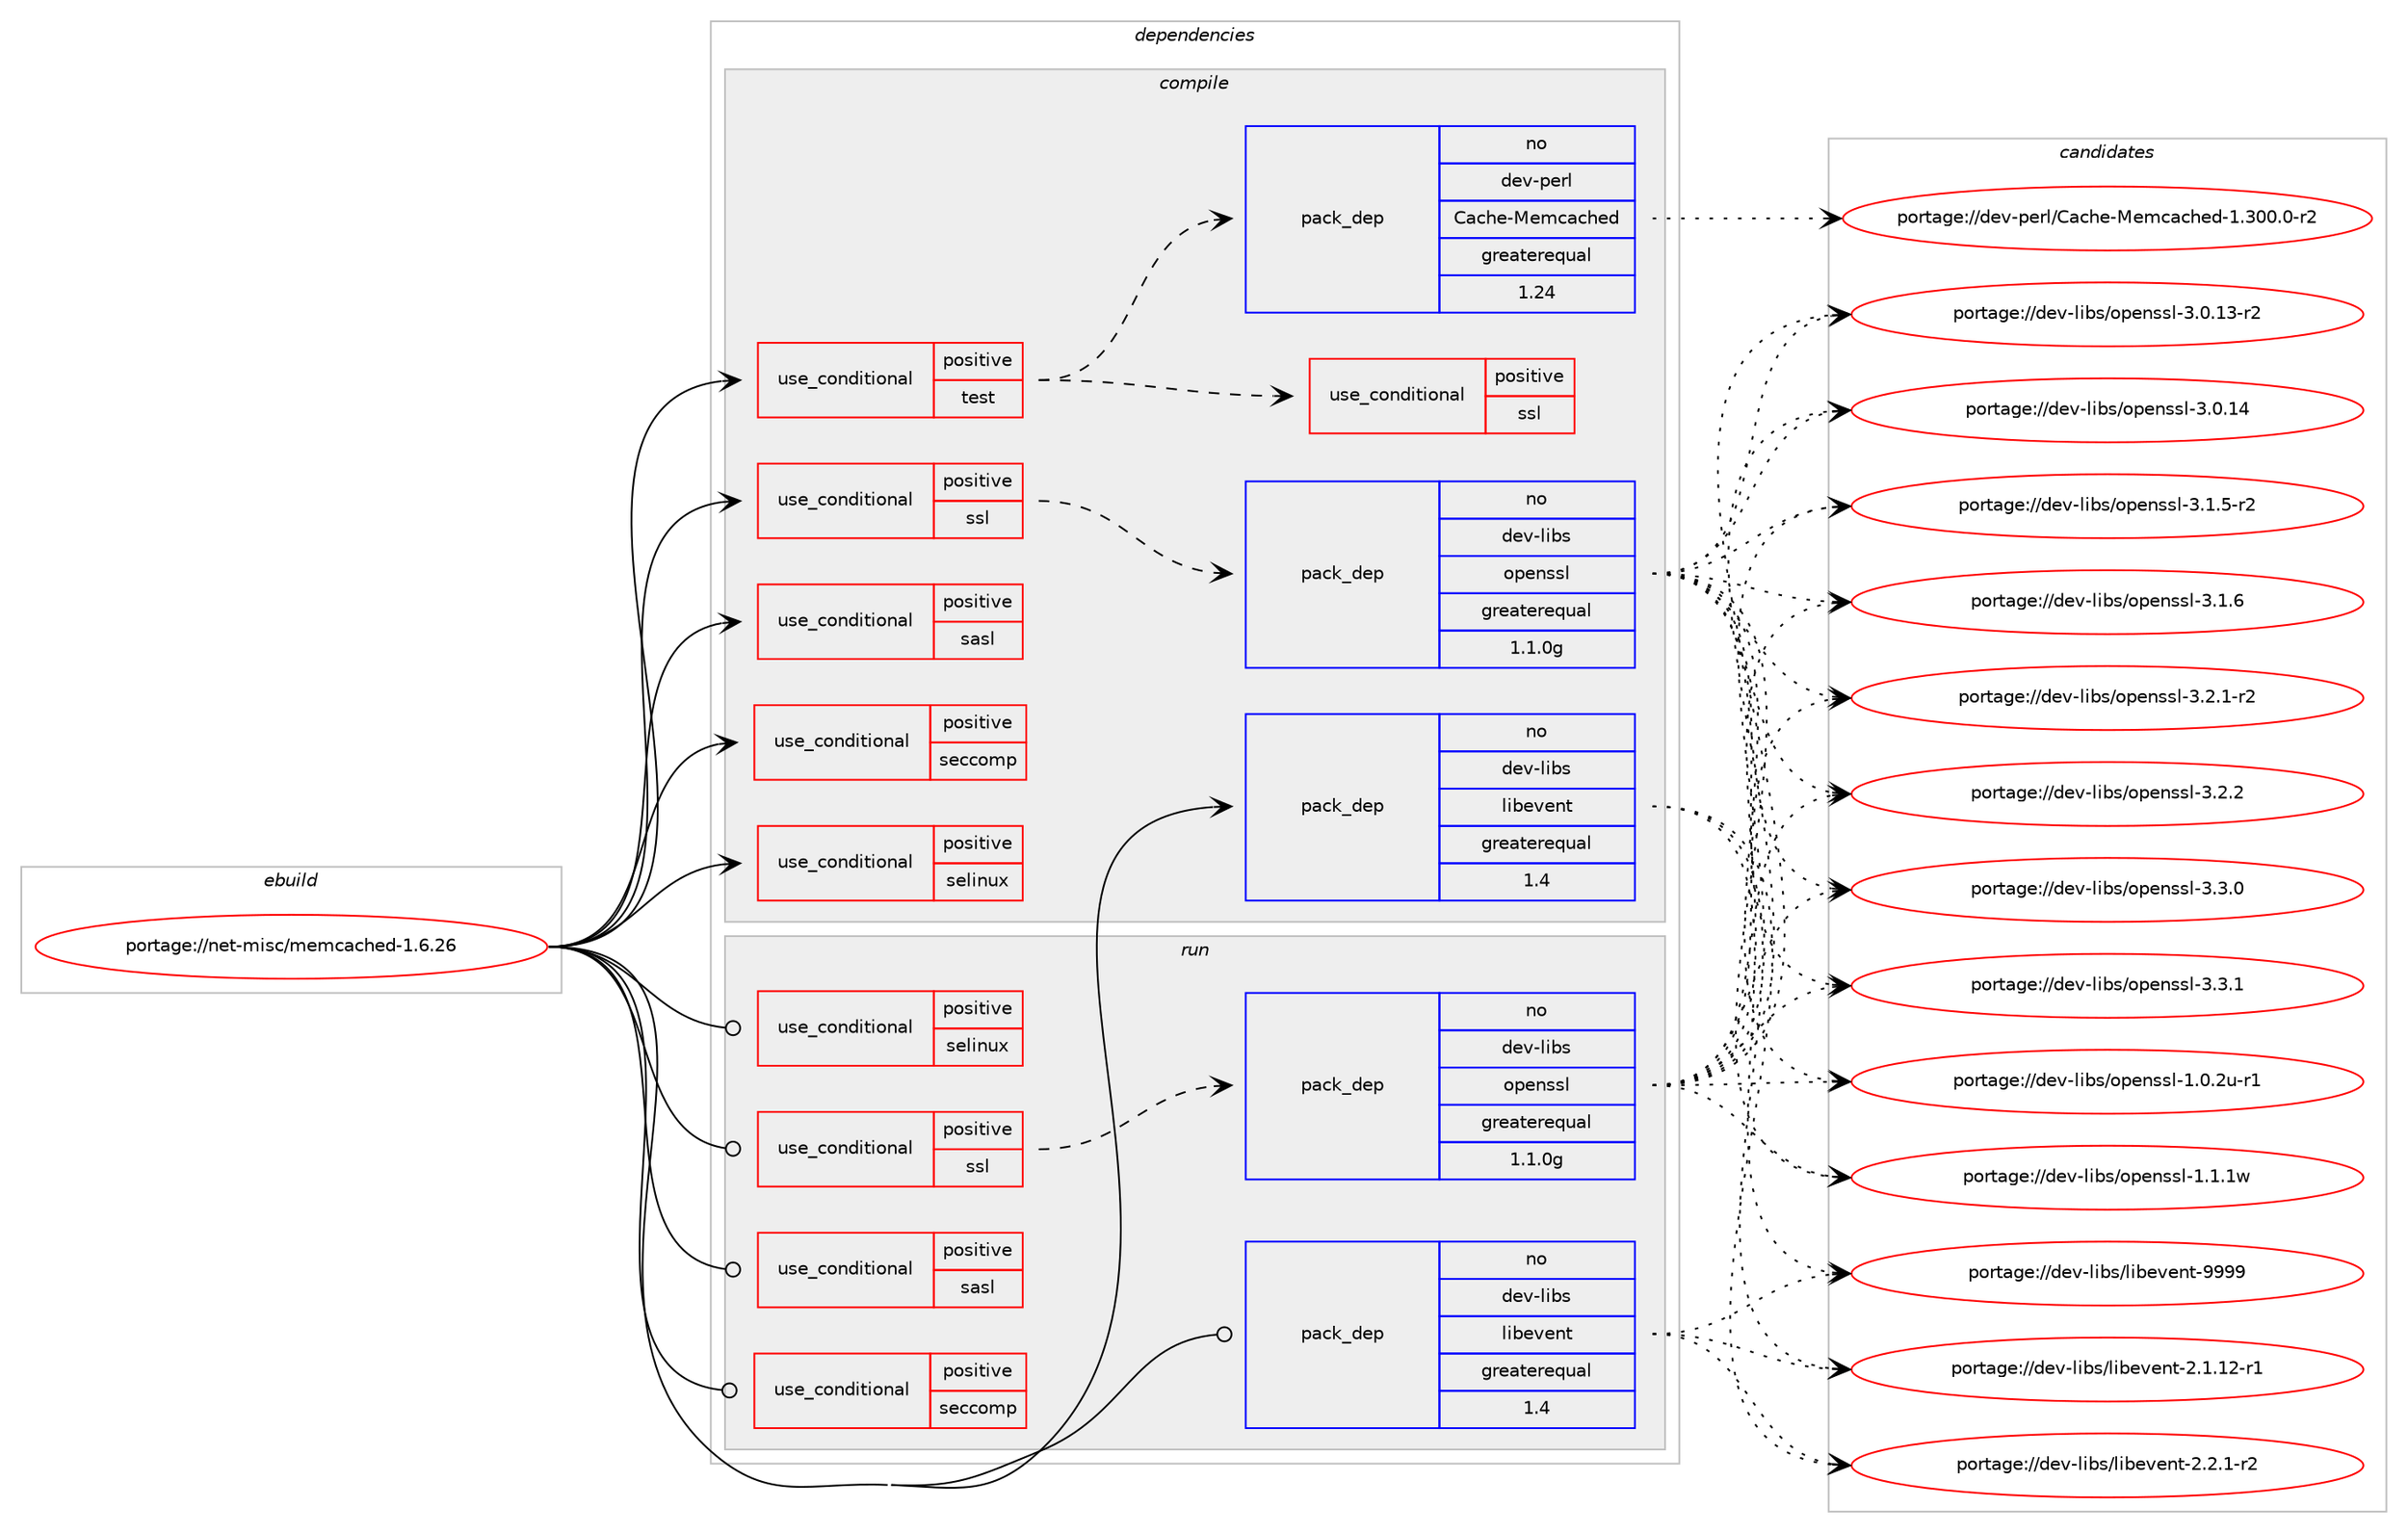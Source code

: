 digraph prolog {

# *************
# Graph options
# *************

newrank=true;
concentrate=true;
compound=true;
graph [rankdir=LR,fontname=Helvetica,fontsize=10,ranksep=1.5];#, ranksep=2.5, nodesep=0.2];
edge  [arrowhead=vee];
node  [fontname=Helvetica,fontsize=10];

# **********
# The ebuild
# **********

subgraph cluster_leftcol {
color=gray;
rank=same;
label=<<i>ebuild</i>>;
id [label="portage://net-misc/memcached-1.6.26", color=red, width=4, href="../net-misc/memcached-1.6.26.svg"];
}

# ****************
# The dependencies
# ****************

subgraph cluster_midcol {
color=gray;
label=<<i>dependencies</i>>;
subgraph cluster_compile {
fillcolor="#eeeeee";
style=filled;
label=<<i>compile</i>>;
subgraph cond95448 {
dependency188939 [label=<<TABLE BORDER="0" CELLBORDER="1" CELLSPACING="0" CELLPADDING="4"><TR><TD ROWSPAN="3" CELLPADDING="10">use_conditional</TD></TR><TR><TD>positive</TD></TR><TR><TD>sasl</TD></TR></TABLE>>, shape=none, color=red];
# *** BEGIN UNKNOWN DEPENDENCY TYPE (TODO) ***
# dependency188939 -> package_dependency(portage://net-misc/memcached-1.6.26,install,no,dev-libs,cyrus-sasl,none,[,,],[],[])
# *** END UNKNOWN DEPENDENCY TYPE (TODO) ***

}
id:e -> dependency188939:w [weight=20,style="solid",arrowhead="vee"];
subgraph cond95449 {
dependency188940 [label=<<TABLE BORDER="0" CELLBORDER="1" CELLSPACING="0" CELLPADDING="4"><TR><TD ROWSPAN="3" CELLPADDING="10">use_conditional</TD></TR><TR><TD>positive</TD></TR><TR><TD>seccomp</TD></TR></TABLE>>, shape=none, color=red];
# *** BEGIN UNKNOWN DEPENDENCY TYPE (TODO) ***
# dependency188940 -> package_dependency(portage://net-misc/memcached-1.6.26,install,no,sys-libs,libseccomp,none,[,,],[],[])
# *** END UNKNOWN DEPENDENCY TYPE (TODO) ***

}
id:e -> dependency188940:w [weight=20,style="solid",arrowhead="vee"];
subgraph cond95450 {
dependency188941 [label=<<TABLE BORDER="0" CELLBORDER="1" CELLSPACING="0" CELLPADDING="4"><TR><TD ROWSPAN="3" CELLPADDING="10">use_conditional</TD></TR><TR><TD>positive</TD></TR><TR><TD>selinux</TD></TR></TABLE>>, shape=none, color=red];
# *** BEGIN UNKNOWN DEPENDENCY TYPE (TODO) ***
# dependency188941 -> package_dependency(portage://net-misc/memcached-1.6.26,install,no,sec-policy,selinux-memcached,none,[,,],[],[])
# *** END UNKNOWN DEPENDENCY TYPE (TODO) ***

}
id:e -> dependency188941:w [weight=20,style="solid",arrowhead="vee"];
subgraph cond95451 {
dependency188942 [label=<<TABLE BORDER="0" CELLBORDER="1" CELLSPACING="0" CELLPADDING="4"><TR><TD ROWSPAN="3" CELLPADDING="10">use_conditional</TD></TR><TR><TD>positive</TD></TR><TR><TD>ssl</TD></TR></TABLE>>, shape=none, color=red];
subgraph pack90876 {
dependency188943 [label=<<TABLE BORDER="0" CELLBORDER="1" CELLSPACING="0" CELLPADDING="4" WIDTH="220"><TR><TD ROWSPAN="6" CELLPADDING="30">pack_dep</TD></TR><TR><TD WIDTH="110">no</TD></TR><TR><TD>dev-libs</TD></TR><TR><TD>openssl</TD></TR><TR><TD>greaterequal</TD></TR><TR><TD>1.1.0g</TD></TR></TABLE>>, shape=none, color=blue];
}
dependency188942:e -> dependency188943:w [weight=20,style="dashed",arrowhead="vee"];
}
id:e -> dependency188942:w [weight=20,style="solid",arrowhead="vee"];
subgraph cond95452 {
dependency188944 [label=<<TABLE BORDER="0" CELLBORDER="1" CELLSPACING="0" CELLPADDING="4"><TR><TD ROWSPAN="3" CELLPADDING="10">use_conditional</TD></TR><TR><TD>positive</TD></TR><TR><TD>test</TD></TR></TABLE>>, shape=none, color=red];
# *** BEGIN UNKNOWN DEPENDENCY TYPE (TODO) ***
# dependency188944 -> package_dependency(portage://net-misc/memcached-1.6.26,install,no,virtual,perl-Test-Harness,none,[,,],[],[])
# *** END UNKNOWN DEPENDENCY TYPE (TODO) ***

subgraph pack90877 {
dependency188945 [label=<<TABLE BORDER="0" CELLBORDER="1" CELLSPACING="0" CELLPADDING="4" WIDTH="220"><TR><TD ROWSPAN="6" CELLPADDING="30">pack_dep</TD></TR><TR><TD WIDTH="110">no</TD></TR><TR><TD>dev-perl</TD></TR><TR><TD>Cache-Memcached</TD></TR><TR><TD>greaterequal</TD></TR><TR><TD>1.24</TD></TR></TABLE>>, shape=none, color=blue];
}
dependency188944:e -> dependency188945:w [weight=20,style="dashed",arrowhead="vee"];
subgraph cond95453 {
dependency188946 [label=<<TABLE BORDER="0" CELLBORDER="1" CELLSPACING="0" CELLPADDING="4"><TR><TD ROWSPAN="3" CELLPADDING="10">use_conditional</TD></TR><TR><TD>positive</TD></TR><TR><TD>ssl</TD></TR></TABLE>>, shape=none, color=red];
# *** BEGIN UNKNOWN DEPENDENCY TYPE (TODO) ***
# dependency188946 -> package_dependency(portage://net-misc/memcached-1.6.26,install,no,dev-perl,IO-Socket-SSL,none,[,,],[],[])
# *** END UNKNOWN DEPENDENCY TYPE (TODO) ***

}
dependency188944:e -> dependency188946:w [weight=20,style="dashed",arrowhead="vee"];
}
id:e -> dependency188944:w [weight=20,style="solid",arrowhead="vee"];
# *** BEGIN UNKNOWN DEPENDENCY TYPE (TODO) ***
# id -> package_dependency(portage://net-misc/memcached-1.6.26,install,no,acct-user,memcached,none,[,,],[],[])
# *** END UNKNOWN DEPENDENCY TYPE (TODO) ***

# *** BEGIN UNKNOWN DEPENDENCY TYPE (TODO) ***
# id -> package_dependency(portage://net-misc/memcached-1.6.26,install,no,dev-lang,perl,none,[,,],[],[])
# *** END UNKNOWN DEPENDENCY TYPE (TODO) ***

subgraph pack90878 {
dependency188947 [label=<<TABLE BORDER="0" CELLBORDER="1" CELLSPACING="0" CELLPADDING="4" WIDTH="220"><TR><TD ROWSPAN="6" CELLPADDING="30">pack_dep</TD></TR><TR><TD WIDTH="110">no</TD></TR><TR><TD>dev-libs</TD></TR><TR><TD>libevent</TD></TR><TR><TD>greaterequal</TD></TR><TR><TD>1.4</TD></TR></TABLE>>, shape=none, color=blue];
}
id:e -> dependency188947:w [weight=20,style="solid",arrowhead="vee"];
}
subgraph cluster_compileandrun {
fillcolor="#eeeeee";
style=filled;
label=<<i>compile and run</i>>;
}
subgraph cluster_run {
fillcolor="#eeeeee";
style=filled;
label=<<i>run</i>>;
subgraph cond95454 {
dependency188948 [label=<<TABLE BORDER="0" CELLBORDER="1" CELLSPACING="0" CELLPADDING="4"><TR><TD ROWSPAN="3" CELLPADDING="10">use_conditional</TD></TR><TR><TD>positive</TD></TR><TR><TD>sasl</TD></TR></TABLE>>, shape=none, color=red];
# *** BEGIN UNKNOWN DEPENDENCY TYPE (TODO) ***
# dependency188948 -> package_dependency(portage://net-misc/memcached-1.6.26,run,no,dev-libs,cyrus-sasl,none,[,,],[],[])
# *** END UNKNOWN DEPENDENCY TYPE (TODO) ***

}
id:e -> dependency188948:w [weight=20,style="solid",arrowhead="odot"];
subgraph cond95455 {
dependency188949 [label=<<TABLE BORDER="0" CELLBORDER="1" CELLSPACING="0" CELLPADDING="4"><TR><TD ROWSPAN="3" CELLPADDING="10">use_conditional</TD></TR><TR><TD>positive</TD></TR><TR><TD>seccomp</TD></TR></TABLE>>, shape=none, color=red];
# *** BEGIN UNKNOWN DEPENDENCY TYPE (TODO) ***
# dependency188949 -> package_dependency(portage://net-misc/memcached-1.6.26,run,no,sys-libs,libseccomp,none,[,,],[],[])
# *** END UNKNOWN DEPENDENCY TYPE (TODO) ***

}
id:e -> dependency188949:w [weight=20,style="solid",arrowhead="odot"];
subgraph cond95456 {
dependency188950 [label=<<TABLE BORDER="0" CELLBORDER="1" CELLSPACING="0" CELLPADDING="4"><TR><TD ROWSPAN="3" CELLPADDING="10">use_conditional</TD></TR><TR><TD>positive</TD></TR><TR><TD>selinux</TD></TR></TABLE>>, shape=none, color=red];
# *** BEGIN UNKNOWN DEPENDENCY TYPE (TODO) ***
# dependency188950 -> package_dependency(portage://net-misc/memcached-1.6.26,run,no,sec-policy,selinux-memcached,none,[,,],[],[])
# *** END UNKNOWN DEPENDENCY TYPE (TODO) ***

}
id:e -> dependency188950:w [weight=20,style="solid",arrowhead="odot"];
subgraph cond95457 {
dependency188951 [label=<<TABLE BORDER="0" CELLBORDER="1" CELLSPACING="0" CELLPADDING="4"><TR><TD ROWSPAN="3" CELLPADDING="10">use_conditional</TD></TR><TR><TD>positive</TD></TR><TR><TD>ssl</TD></TR></TABLE>>, shape=none, color=red];
subgraph pack90879 {
dependency188952 [label=<<TABLE BORDER="0" CELLBORDER="1" CELLSPACING="0" CELLPADDING="4" WIDTH="220"><TR><TD ROWSPAN="6" CELLPADDING="30">pack_dep</TD></TR><TR><TD WIDTH="110">no</TD></TR><TR><TD>dev-libs</TD></TR><TR><TD>openssl</TD></TR><TR><TD>greaterequal</TD></TR><TR><TD>1.1.0g</TD></TR></TABLE>>, shape=none, color=blue];
}
dependency188951:e -> dependency188952:w [weight=20,style="dashed",arrowhead="vee"];
}
id:e -> dependency188951:w [weight=20,style="solid",arrowhead="odot"];
# *** BEGIN UNKNOWN DEPENDENCY TYPE (TODO) ***
# id -> package_dependency(portage://net-misc/memcached-1.6.26,run,no,dev-lang,perl,none,[,,],[],[])
# *** END UNKNOWN DEPENDENCY TYPE (TODO) ***

subgraph pack90880 {
dependency188953 [label=<<TABLE BORDER="0" CELLBORDER="1" CELLSPACING="0" CELLPADDING="4" WIDTH="220"><TR><TD ROWSPAN="6" CELLPADDING="30">pack_dep</TD></TR><TR><TD WIDTH="110">no</TD></TR><TR><TD>dev-libs</TD></TR><TR><TD>libevent</TD></TR><TR><TD>greaterequal</TD></TR><TR><TD>1.4</TD></TR></TABLE>>, shape=none, color=blue];
}
id:e -> dependency188953:w [weight=20,style="solid",arrowhead="odot"];
}
}

# **************
# The candidates
# **************

subgraph cluster_choices {
rank=same;
color=gray;
label=<<i>candidates</i>>;

subgraph choice90876 {
color=black;
nodesep=1;
choice1001011184510810598115471111121011101151151084549464846501174511449 [label="portage://dev-libs/openssl-1.0.2u-r1", color=red, width=4,href="../dev-libs/openssl-1.0.2u-r1.svg"];
choice100101118451081059811547111112101110115115108454946494649119 [label="portage://dev-libs/openssl-1.1.1w", color=red, width=4,href="../dev-libs/openssl-1.1.1w.svg"];
choice100101118451081059811547111112101110115115108455146484649514511450 [label="portage://dev-libs/openssl-3.0.13-r2", color=red, width=4,href="../dev-libs/openssl-3.0.13-r2.svg"];
choice10010111845108105981154711111210111011511510845514648464952 [label="portage://dev-libs/openssl-3.0.14", color=red, width=4,href="../dev-libs/openssl-3.0.14.svg"];
choice1001011184510810598115471111121011101151151084551464946534511450 [label="portage://dev-libs/openssl-3.1.5-r2", color=red, width=4,href="../dev-libs/openssl-3.1.5-r2.svg"];
choice100101118451081059811547111112101110115115108455146494654 [label="portage://dev-libs/openssl-3.1.6", color=red, width=4,href="../dev-libs/openssl-3.1.6.svg"];
choice1001011184510810598115471111121011101151151084551465046494511450 [label="portage://dev-libs/openssl-3.2.1-r2", color=red, width=4,href="../dev-libs/openssl-3.2.1-r2.svg"];
choice100101118451081059811547111112101110115115108455146504650 [label="portage://dev-libs/openssl-3.2.2", color=red, width=4,href="../dev-libs/openssl-3.2.2.svg"];
choice100101118451081059811547111112101110115115108455146514648 [label="portage://dev-libs/openssl-3.3.0", color=red, width=4,href="../dev-libs/openssl-3.3.0.svg"];
choice100101118451081059811547111112101110115115108455146514649 [label="portage://dev-libs/openssl-3.3.1", color=red, width=4,href="../dev-libs/openssl-3.3.1.svg"];
dependency188943:e -> choice1001011184510810598115471111121011101151151084549464846501174511449:w [style=dotted,weight="100"];
dependency188943:e -> choice100101118451081059811547111112101110115115108454946494649119:w [style=dotted,weight="100"];
dependency188943:e -> choice100101118451081059811547111112101110115115108455146484649514511450:w [style=dotted,weight="100"];
dependency188943:e -> choice10010111845108105981154711111210111011511510845514648464952:w [style=dotted,weight="100"];
dependency188943:e -> choice1001011184510810598115471111121011101151151084551464946534511450:w [style=dotted,weight="100"];
dependency188943:e -> choice100101118451081059811547111112101110115115108455146494654:w [style=dotted,weight="100"];
dependency188943:e -> choice1001011184510810598115471111121011101151151084551465046494511450:w [style=dotted,weight="100"];
dependency188943:e -> choice100101118451081059811547111112101110115115108455146504650:w [style=dotted,weight="100"];
dependency188943:e -> choice100101118451081059811547111112101110115115108455146514648:w [style=dotted,weight="100"];
dependency188943:e -> choice100101118451081059811547111112101110115115108455146514649:w [style=dotted,weight="100"];
}
subgraph choice90877 {
color=black;
nodesep=1;
choice1001011184511210111410847679799104101457710110999979910410110045494651484846484511450 [label="portage://dev-perl/Cache-Memcached-1.300.0-r2", color=red, width=4,href="../dev-perl/Cache-Memcached-1.300.0-r2.svg"];
dependency188945:e -> choice1001011184511210111410847679799104101457710110999979910410110045494651484846484511450:w [style=dotted,weight="100"];
}
subgraph choice90878 {
color=black;
nodesep=1;
choice10010111845108105981154710810598101118101110116455046494649504511449 [label="portage://dev-libs/libevent-2.1.12-r1", color=red, width=4,href="../dev-libs/libevent-2.1.12-r1.svg"];
choice100101118451081059811547108105981011181011101164550465046494511450 [label="portage://dev-libs/libevent-2.2.1-r2", color=red, width=4,href="../dev-libs/libevent-2.2.1-r2.svg"];
choice100101118451081059811547108105981011181011101164557575757 [label="portage://dev-libs/libevent-9999", color=red, width=4,href="../dev-libs/libevent-9999.svg"];
dependency188947:e -> choice10010111845108105981154710810598101118101110116455046494649504511449:w [style=dotted,weight="100"];
dependency188947:e -> choice100101118451081059811547108105981011181011101164550465046494511450:w [style=dotted,weight="100"];
dependency188947:e -> choice100101118451081059811547108105981011181011101164557575757:w [style=dotted,weight="100"];
}
subgraph choice90879 {
color=black;
nodesep=1;
choice1001011184510810598115471111121011101151151084549464846501174511449 [label="portage://dev-libs/openssl-1.0.2u-r1", color=red, width=4,href="../dev-libs/openssl-1.0.2u-r1.svg"];
choice100101118451081059811547111112101110115115108454946494649119 [label="portage://dev-libs/openssl-1.1.1w", color=red, width=4,href="../dev-libs/openssl-1.1.1w.svg"];
choice100101118451081059811547111112101110115115108455146484649514511450 [label="portage://dev-libs/openssl-3.0.13-r2", color=red, width=4,href="../dev-libs/openssl-3.0.13-r2.svg"];
choice10010111845108105981154711111210111011511510845514648464952 [label="portage://dev-libs/openssl-3.0.14", color=red, width=4,href="../dev-libs/openssl-3.0.14.svg"];
choice1001011184510810598115471111121011101151151084551464946534511450 [label="portage://dev-libs/openssl-3.1.5-r2", color=red, width=4,href="../dev-libs/openssl-3.1.5-r2.svg"];
choice100101118451081059811547111112101110115115108455146494654 [label="portage://dev-libs/openssl-3.1.6", color=red, width=4,href="../dev-libs/openssl-3.1.6.svg"];
choice1001011184510810598115471111121011101151151084551465046494511450 [label="portage://dev-libs/openssl-3.2.1-r2", color=red, width=4,href="../dev-libs/openssl-3.2.1-r2.svg"];
choice100101118451081059811547111112101110115115108455146504650 [label="portage://dev-libs/openssl-3.2.2", color=red, width=4,href="../dev-libs/openssl-3.2.2.svg"];
choice100101118451081059811547111112101110115115108455146514648 [label="portage://dev-libs/openssl-3.3.0", color=red, width=4,href="../dev-libs/openssl-3.3.0.svg"];
choice100101118451081059811547111112101110115115108455146514649 [label="portage://dev-libs/openssl-3.3.1", color=red, width=4,href="../dev-libs/openssl-3.3.1.svg"];
dependency188952:e -> choice1001011184510810598115471111121011101151151084549464846501174511449:w [style=dotted,weight="100"];
dependency188952:e -> choice100101118451081059811547111112101110115115108454946494649119:w [style=dotted,weight="100"];
dependency188952:e -> choice100101118451081059811547111112101110115115108455146484649514511450:w [style=dotted,weight="100"];
dependency188952:e -> choice10010111845108105981154711111210111011511510845514648464952:w [style=dotted,weight="100"];
dependency188952:e -> choice1001011184510810598115471111121011101151151084551464946534511450:w [style=dotted,weight="100"];
dependency188952:e -> choice100101118451081059811547111112101110115115108455146494654:w [style=dotted,weight="100"];
dependency188952:e -> choice1001011184510810598115471111121011101151151084551465046494511450:w [style=dotted,weight="100"];
dependency188952:e -> choice100101118451081059811547111112101110115115108455146504650:w [style=dotted,weight="100"];
dependency188952:e -> choice100101118451081059811547111112101110115115108455146514648:w [style=dotted,weight="100"];
dependency188952:e -> choice100101118451081059811547111112101110115115108455146514649:w [style=dotted,weight="100"];
}
subgraph choice90880 {
color=black;
nodesep=1;
choice10010111845108105981154710810598101118101110116455046494649504511449 [label="portage://dev-libs/libevent-2.1.12-r1", color=red, width=4,href="../dev-libs/libevent-2.1.12-r1.svg"];
choice100101118451081059811547108105981011181011101164550465046494511450 [label="portage://dev-libs/libevent-2.2.1-r2", color=red, width=4,href="../dev-libs/libevent-2.2.1-r2.svg"];
choice100101118451081059811547108105981011181011101164557575757 [label="portage://dev-libs/libevent-9999", color=red, width=4,href="../dev-libs/libevent-9999.svg"];
dependency188953:e -> choice10010111845108105981154710810598101118101110116455046494649504511449:w [style=dotted,weight="100"];
dependency188953:e -> choice100101118451081059811547108105981011181011101164550465046494511450:w [style=dotted,weight="100"];
dependency188953:e -> choice100101118451081059811547108105981011181011101164557575757:w [style=dotted,weight="100"];
}
}

}
